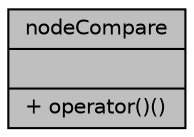 digraph "nodeCompare"
{
 // LATEX_PDF_SIZE
  edge [fontname="Helvetica",fontsize="10",labelfontname="Helvetica",labelfontsize="10"];
  node [fontname="Helvetica",fontsize="10",shape=record];
  Node1 [label="{nodeCompare\n||+ operator()()\l}",height=0.2,width=0.4,color="black", fillcolor="grey75", style="filled", fontcolor="black",tooltip=" "];
}
